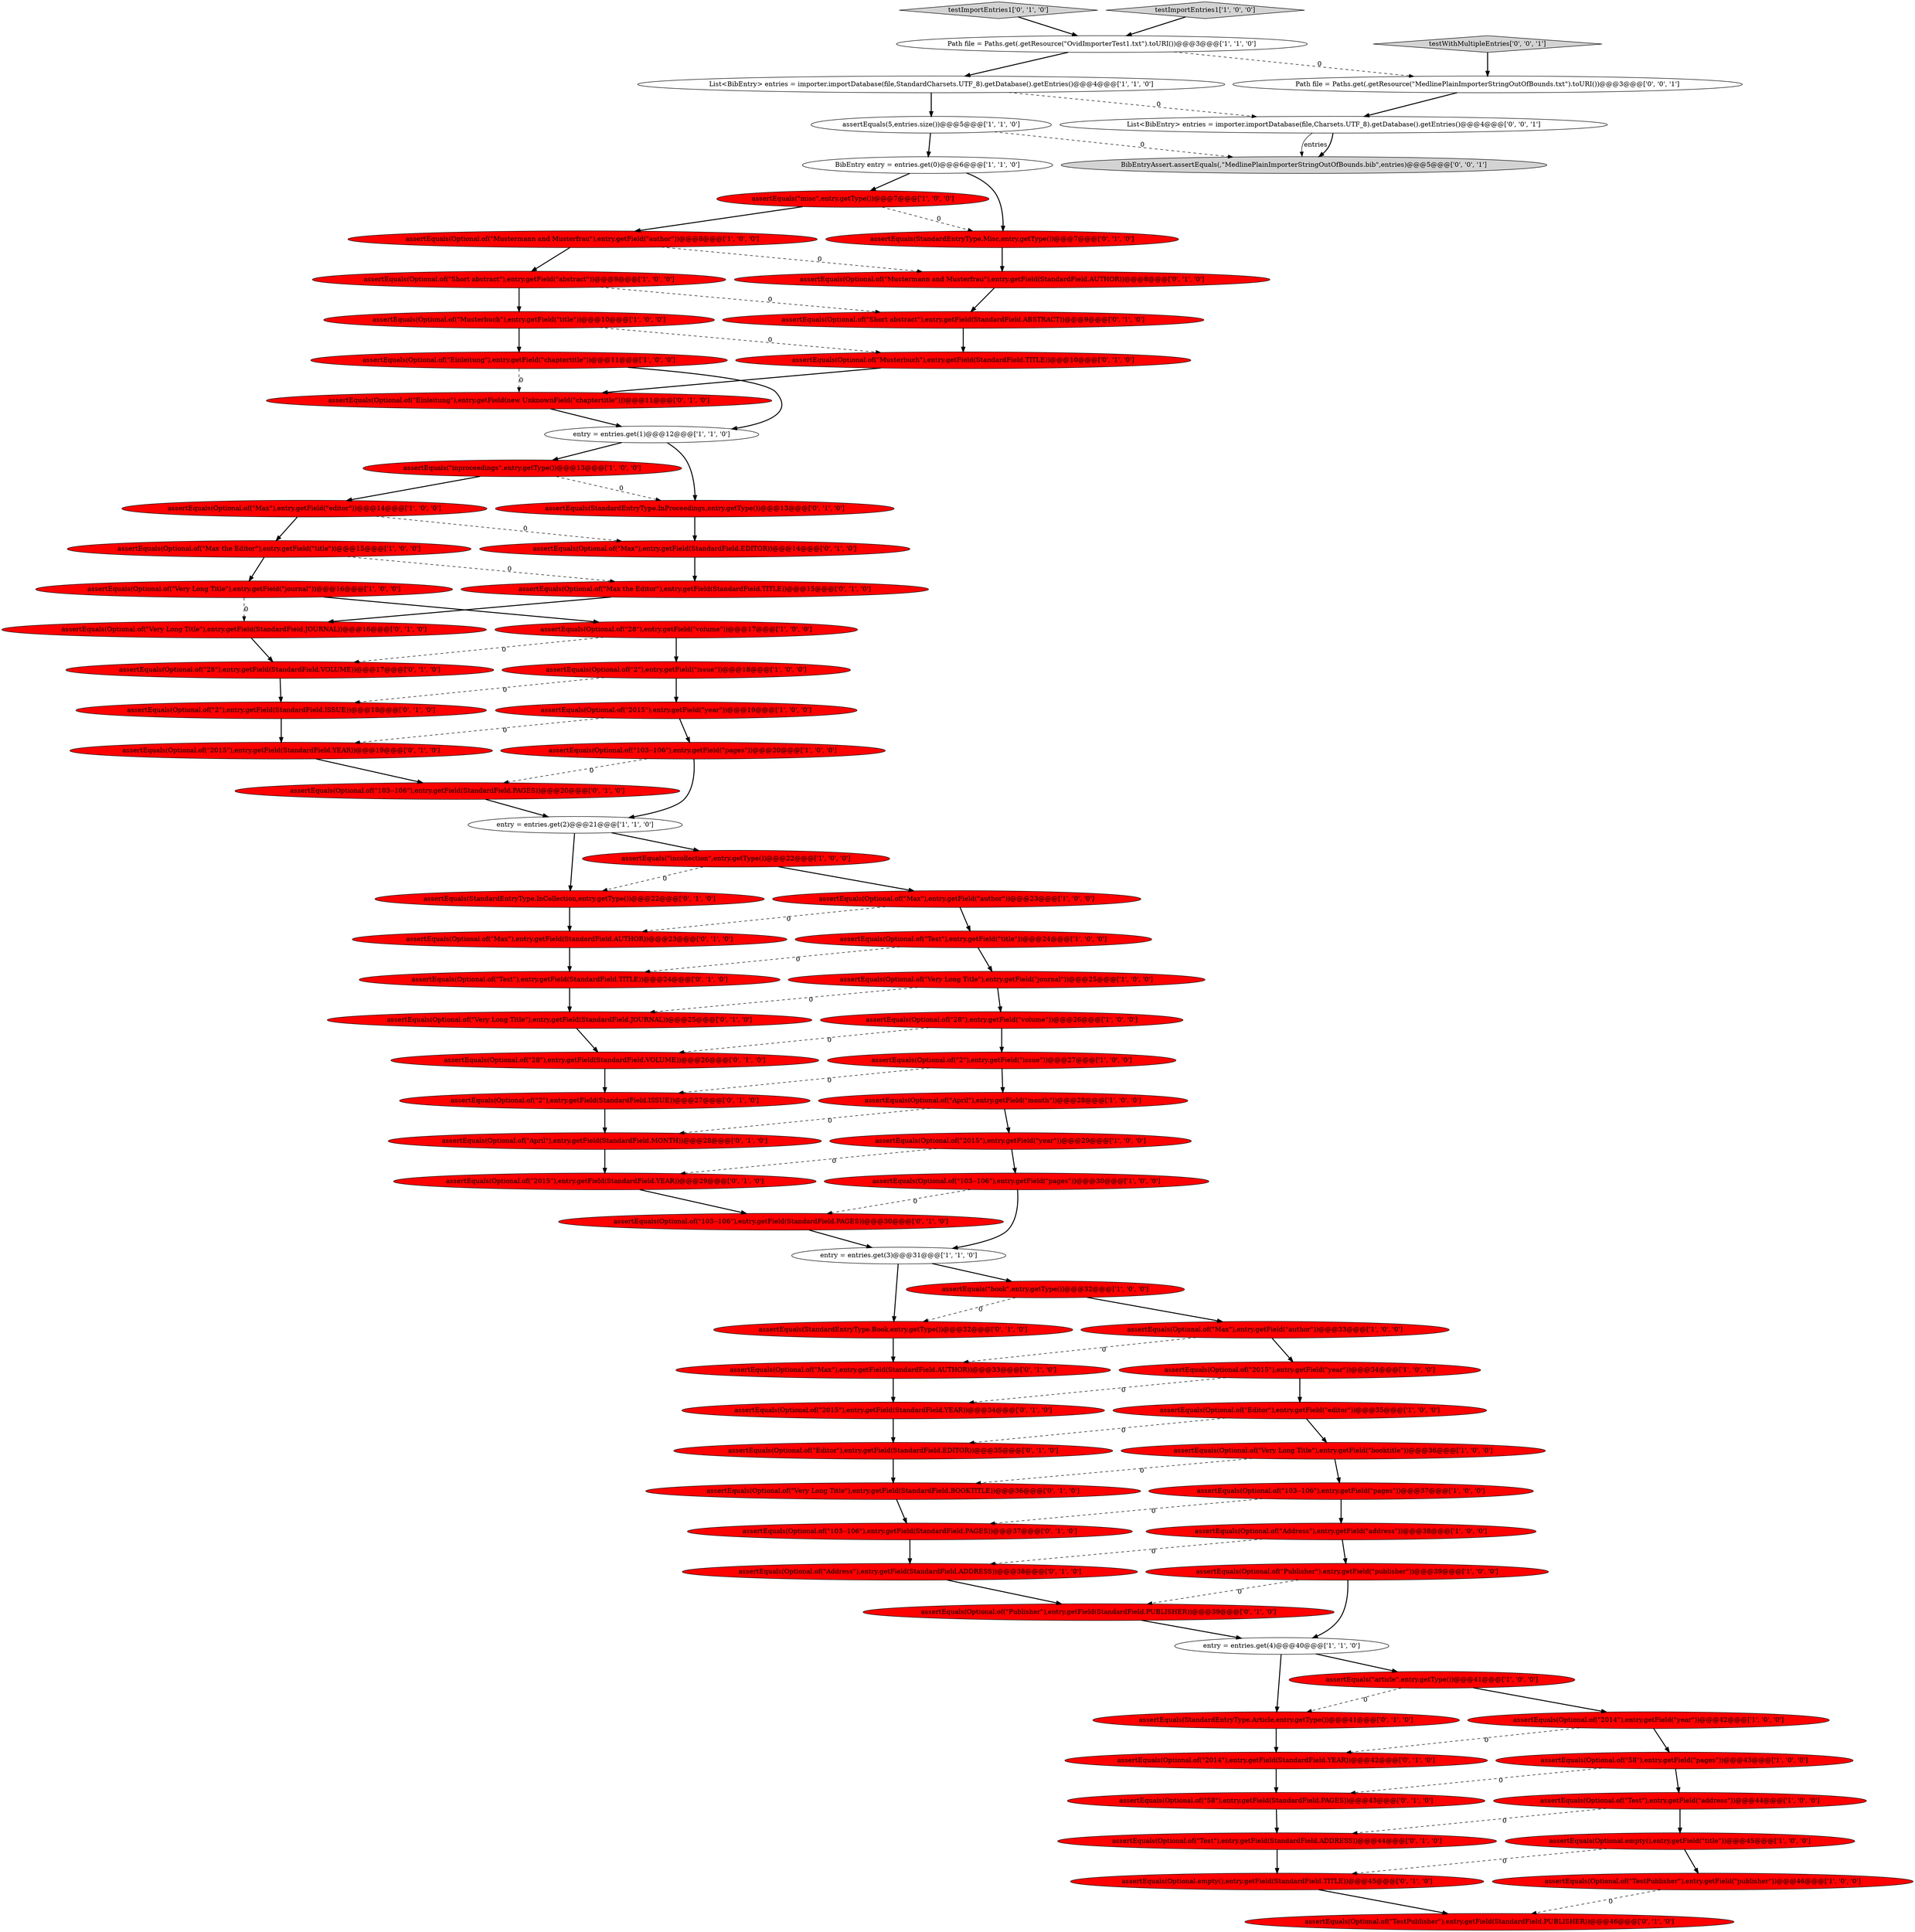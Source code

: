 digraph {
59 [style = filled, label = "testImportEntries1['0', '1', '0']", fillcolor = lightgray, shape = diamond image = "AAA0AAABBB2BBB"];
63 [style = filled, label = "assertEquals(Optional.of(\"2015\"),entry.getField(StandardField.YEAR))@@@29@@@['0', '1', '0']", fillcolor = red, shape = ellipse image = "AAA1AAABBB2BBB"];
7 [style = filled, label = "entry = entries.get(4)@@@40@@@['1', '1', '0']", fillcolor = white, shape = ellipse image = "AAA0AAABBB1BBB"];
4 [style = filled, label = "assertEquals(\"misc\",entry.getType())@@@7@@@['1', '0', '0']", fillcolor = red, shape = ellipse image = "AAA1AAABBB1BBB"];
71 [style = filled, label = "assertEquals(Optional.of(\"103--106\"),entry.getField(StandardField.PAGES))@@@30@@@['0', '1', '0']", fillcolor = red, shape = ellipse image = "AAA1AAABBB2BBB"];
34 [style = filled, label = "assertEquals(Optional.of(\"Max\"),entry.getField(\"author\"))@@@23@@@['1', '0', '0']", fillcolor = red, shape = ellipse image = "AAA1AAABBB1BBB"];
21 [style = filled, label = "assertEquals(\"inproceedings\",entry.getType())@@@13@@@['1', '0', '0']", fillcolor = red, shape = ellipse image = "AAA1AAABBB1BBB"];
20 [style = filled, label = "assertEquals(Optional.of(\"April\"),entry.getField(\"month\"))@@@28@@@['1', '0', '0']", fillcolor = red, shape = ellipse image = "AAA1AAABBB1BBB"];
72 [style = filled, label = "assertEquals(StandardEntryType.InProceedings,entry.getType())@@@13@@@['0', '1', '0']", fillcolor = red, shape = ellipse image = "AAA1AAABBB2BBB"];
60 [style = filled, label = "assertEquals(Optional.of(\"103--106\"),entry.getField(StandardField.PAGES))@@@37@@@['0', '1', '0']", fillcolor = red, shape = ellipse image = "AAA1AAABBB2BBB"];
76 [style = filled, label = "assertEquals(Optional.of(\"TestPublisher\"),entry.getField(StandardField.PUBLISHER))@@@46@@@['0', '1', '0']", fillcolor = red, shape = ellipse image = "AAA1AAABBB2BBB"];
40 [style = filled, label = "assertEquals(Optional.of(\"2\"),entry.getField(\"issue\"))@@@18@@@['1', '0', '0']", fillcolor = red, shape = ellipse image = "AAA1AAABBB1BBB"];
66 [style = filled, label = "assertEquals(Optional.of(\"Publisher\"),entry.getField(StandardField.PUBLISHER))@@@39@@@['0', '1', '0']", fillcolor = red, shape = ellipse image = "AAA1AAABBB2BBB"];
81 [style = filled, label = "assertEquals(Optional.of(\"58\"),entry.getField(StandardField.PAGES))@@@43@@@['0', '1', '0']", fillcolor = red, shape = ellipse image = "AAA1AAABBB2BBB"];
13 [style = filled, label = "List<BibEntry> entries = importer.importDatabase(file,StandardCharsets.UTF_8).getDatabase().getEntries()@@@4@@@['1', '1', '0']", fillcolor = white, shape = ellipse image = "AAA0AAABBB1BBB"];
8 [style = filled, label = "assertEquals(Optional.of(\"103--106\"),entry.getField(\"pages\"))@@@20@@@['1', '0', '0']", fillcolor = red, shape = ellipse image = "AAA1AAABBB1BBB"];
23 [style = filled, label = "testImportEntries1['1', '0', '0']", fillcolor = lightgray, shape = diamond image = "AAA0AAABBB1BBB"];
48 [style = filled, label = "assertEquals(Optional.of(\"Address\"),entry.getField(StandardField.ADDRESS))@@@38@@@['0', '1', '0']", fillcolor = red, shape = ellipse image = "AAA1AAABBB2BBB"];
15 [style = filled, label = "assertEquals(Optional.empty(),entry.getField(\"title\"))@@@45@@@['1', '0', '0']", fillcolor = red, shape = ellipse image = "AAA1AAABBB1BBB"];
55 [style = filled, label = "assertEquals(Optional.of(\"April\"),entry.getField(StandardField.MONTH))@@@28@@@['0', '1', '0']", fillcolor = red, shape = ellipse image = "AAA1AAABBB2BBB"];
35 [style = filled, label = "assertEquals(Optional.of(\"Max\"),entry.getField(\"author\"))@@@33@@@['1', '0', '0']", fillcolor = red, shape = ellipse image = "AAA1AAABBB1BBB"];
14 [style = filled, label = "assertEquals(Optional.of(\"Publisher\"),entry.getField(\"publisher\"))@@@39@@@['1', '0', '0']", fillcolor = red, shape = ellipse image = "AAA1AAABBB1BBB"];
54 [style = filled, label = "assertEquals(Optional.of(\"2014\"),entry.getField(StandardField.YEAR))@@@42@@@['0', '1', '0']", fillcolor = red, shape = ellipse image = "AAA1AAABBB2BBB"];
3 [style = filled, label = "entry = entries.get(1)@@@12@@@['1', '1', '0']", fillcolor = white, shape = ellipse image = "AAA0AAABBB1BBB"];
51 [style = filled, label = "assertEquals(Optional.of(\"Mustermann and Musterfrau\"),entry.getField(StandardField.AUTHOR))@@@8@@@['0', '1', '0']", fillcolor = red, shape = ellipse image = "AAA1AAABBB2BBB"];
65 [style = filled, label = "assertEquals(Optional.of(\"Very Long Title\"),entry.getField(StandardField.BOOKTITLE))@@@36@@@['0', '1', '0']", fillcolor = red, shape = ellipse image = "AAA1AAABBB2BBB"];
74 [style = filled, label = "assertEquals(Optional.of(\"2\"),entry.getField(StandardField.ISSUE))@@@27@@@['0', '1', '0']", fillcolor = red, shape = ellipse image = "AAA1AAABBB2BBB"];
36 [style = filled, label = "entry = entries.get(2)@@@21@@@['1', '1', '0']", fillcolor = white, shape = ellipse image = "AAA0AAABBB1BBB"];
49 [style = filled, label = "assertEquals(Optional.of(\"103--106\"),entry.getField(StandardField.PAGES))@@@20@@@['0', '1', '0']", fillcolor = red, shape = ellipse image = "AAA1AAABBB2BBB"];
22 [style = filled, label = "assertEquals(Optional.of(\"28\"),entry.getField(\"volume\"))@@@17@@@['1', '0', '0']", fillcolor = red, shape = ellipse image = "AAA1AAABBB1BBB"];
39 [style = filled, label = "assertEquals(Optional.of(\"58\"),entry.getField(\"pages\"))@@@43@@@['1', '0', '0']", fillcolor = red, shape = ellipse image = "AAA1AAABBB1BBB"];
44 [style = filled, label = "assertEquals(Optional.of(\"Very Long Title\"),entry.getField(\"booktitle\"))@@@36@@@['1', '0', '0']", fillcolor = red, shape = ellipse image = "AAA1AAABBB1BBB"];
62 [style = filled, label = "assertEquals(Optional.of(\"Max the Editor\"),entry.getField(StandardField.TITLE))@@@15@@@['0', '1', '0']", fillcolor = red, shape = ellipse image = "AAA1AAABBB2BBB"];
9 [style = filled, label = "assertEquals(Optional.of(\"2014\"),entry.getField(\"year\"))@@@42@@@['1', '0', '0']", fillcolor = red, shape = ellipse image = "AAA1AAABBB1BBB"];
29 [style = filled, label = "assertEquals(Optional.of(\"28\"),entry.getField(\"volume\"))@@@26@@@['1', '0', '0']", fillcolor = red, shape = ellipse image = "AAA1AAABBB1BBB"];
27 [style = filled, label = "assertEquals(Optional.of(\"Test\"),entry.getField(\"title\"))@@@24@@@['1', '0', '0']", fillcolor = red, shape = ellipse image = "AAA1AAABBB1BBB"];
68 [style = filled, label = "assertEquals(Optional.of(\"Max\"),entry.getField(StandardField.EDITOR))@@@14@@@['0', '1', '0']", fillcolor = red, shape = ellipse image = "AAA1AAABBB2BBB"];
28 [style = filled, label = "assertEquals(5,entries.size())@@@5@@@['1', '1', '0']", fillcolor = white, shape = ellipse image = "AAA0AAABBB1BBB"];
24 [style = filled, label = "Path file = Paths.get(.getResource(\"OvidImporterTest1.txt\").toURI())@@@3@@@['1', '1', '0']", fillcolor = white, shape = ellipse image = "AAA0AAABBB1BBB"];
5 [style = filled, label = "BibEntry entry = entries.get(0)@@@6@@@['1', '1', '0']", fillcolor = white, shape = ellipse image = "AAA0AAABBB1BBB"];
58 [style = filled, label = "assertEquals(Optional.of(\"Einleitung\"),entry.getField(new UnknownField(\"chaptertitle\")))@@@11@@@['0', '1', '0']", fillcolor = red, shape = ellipse image = "AAA1AAABBB2BBB"];
78 [style = filled, label = "assertEquals(StandardEntryType.Article,entry.getType())@@@41@@@['0', '1', '0']", fillcolor = red, shape = ellipse image = "AAA1AAABBB2BBB"];
79 [style = filled, label = "assertEquals(Optional.empty(),entry.getField(StandardField.TITLE))@@@45@@@['0', '1', '0']", fillcolor = red, shape = ellipse image = "AAA1AAABBB2BBB"];
45 [style = filled, label = "assertEquals(Optional.of(\"Very Long Title\"),entry.getField(StandardField.JOURNAL))@@@16@@@['0', '1', '0']", fillcolor = red, shape = ellipse image = "AAA1AAABBB2BBB"];
50 [style = filled, label = "assertEquals(Optional.of(\"Editor\"),entry.getField(StandardField.EDITOR))@@@35@@@['0', '1', '0']", fillcolor = red, shape = ellipse image = "AAA1AAABBB2BBB"];
17 [style = filled, label = "assertEquals(Optional.of(\"2015\"),entry.getField(\"year\"))@@@19@@@['1', '0', '0']", fillcolor = red, shape = ellipse image = "AAA1AAABBB1BBB"];
37 [style = filled, label = "assertEquals(Optional.of(\"Address\"),entry.getField(\"address\"))@@@38@@@['1', '0', '0']", fillcolor = red, shape = ellipse image = "AAA1AAABBB1BBB"];
25 [style = filled, label = "assertEquals(Optional.of(\"Editor\"),entry.getField(\"editor\"))@@@35@@@['1', '0', '0']", fillcolor = red, shape = ellipse image = "AAA1AAABBB1BBB"];
69 [style = filled, label = "assertEquals(Optional.of(\"Test\"),entry.getField(StandardField.TITLE))@@@24@@@['0', '1', '0']", fillcolor = red, shape = ellipse image = "AAA1AAABBB2BBB"];
52 [style = filled, label = "assertEquals(Optional.of(\"28\"),entry.getField(StandardField.VOLUME))@@@17@@@['0', '1', '0']", fillcolor = red, shape = ellipse image = "AAA1AAABBB2BBB"];
73 [style = filled, label = "assertEquals(Optional.of(\"Test\"),entry.getField(StandardField.ADDRESS))@@@44@@@['0', '1', '0']", fillcolor = red, shape = ellipse image = "AAA1AAABBB2BBB"];
38 [style = filled, label = "assertEquals(Optional.of(\"103--106\"),entry.getField(\"pages\"))@@@30@@@['1', '0', '0']", fillcolor = red, shape = ellipse image = "AAA1AAABBB1BBB"];
77 [style = filled, label = "assertEquals(Optional.of(\"Musterbuch\"),entry.getField(StandardField.TITLE))@@@10@@@['0', '1', '0']", fillcolor = red, shape = ellipse image = "AAA1AAABBB2BBB"];
43 [style = filled, label = "assertEquals(Optional.of(\"2\"),entry.getField(\"issue\"))@@@27@@@['1', '0', '0']", fillcolor = red, shape = ellipse image = "AAA1AAABBB1BBB"];
46 [style = filled, label = "assertEquals(Optional.of(\"2\"),entry.getField(StandardField.ISSUE))@@@18@@@['0', '1', '0']", fillcolor = red, shape = ellipse image = "AAA1AAABBB2BBB"];
42 [style = filled, label = "assertEquals(Optional.of(\"103--106\"),entry.getField(\"pages\"))@@@37@@@['1', '0', '0']", fillcolor = red, shape = ellipse image = "AAA1AAABBB1BBB"];
80 [style = filled, label = "assertEquals(StandardEntryType.InCollection,entry.getType())@@@22@@@['0', '1', '0']", fillcolor = red, shape = ellipse image = "AAA1AAABBB2BBB"];
61 [style = filled, label = "assertEquals(Optional.of(\"2015\"),entry.getField(StandardField.YEAR))@@@19@@@['0', '1', '0']", fillcolor = red, shape = ellipse image = "AAA1AAABBB2BBB"];
41 [style = filled, label = "assertEquals(Optional.of(\"Very Long Title\"),entry.getField(\"journal\"))@@@16@@@['1', '0', '0']", fillcolor = red, shape = ellipse image = "AAA1AAABBB1BBB"];
83 [style = filled, label = "List<BibEntry> entries = importer.importDatabase(file,Charsets.UTF_8).getDatabase().getEntries()@@@4@@@['0', '0', '1']", fillcolor = white, shape = ellipse image = "AAA0AAABBB3BBB"];
85 [style = filled, label = "Path file = Paths.get(.getResource(\"MedlinePlainImporterStringOutOfBounds.txt\").toURI())@@@3@@@['0', '0', '1']", fillcolor = white, shape = ellipse image = "AAA0AAABBB3BBB"];
10 [style = filled, label = "assertEquals(Optional.of(\"Musterbuch\"),entry.getField(\"title\"))@@@10@@@['1', '0', '0']", fillcolor = red, shape = ellipse image = "AAA1AAABBB1BBB"];
11 [style = filled, label = "assertEquals(Optional.of(\"Mustermann and Musterfrau\"),entry.getField(\"author\"))@@@8@@@['1', '0', '0']", fillcolor = red, shape = ellipse image = "AAA1AAABBB1BBB"];
18 [style = filled, label = "assertEquals(Optional.of(\"Max the Editor\"),entry.getField(\"title\"))@@@15@@@['1', '0', '0']", fillcolor = red, shape = ellipse image = "AAA1AAABBB1BBB"];
56 [style = filled, label = "assertEquals(StandardEntryType.Book,entry.getType())@@@32@@@['0', '1', '0']", fillcolor = red, shape = ellipse image = "AAA1AAABBB2BBB"];
1 [style = filled, label = "assertEquals(Optional.of(\"2015\"),entry.getField(\"year\"))@@@29@@@['1', '0', '0']", fillcolor = red, shape = ellipse image = "AAA1AAABBB1BBB"];
53 [style = filled, label = "assertEquals(Optional.of(\"Max\"),entry.getField(StandardField.AUTHOR))@@@23@@@['0', '1', '0']", fillcolor = red, shape = ellipse image = "AAA1AAABBB2BBB"];
0 [style = filled, label = "assertEquals(Optional.of(\"Einleitung\"),entry.getField(\"chaptertitle\"))@@@11@@@['1', '0', '0']", fillcolor = red, shape = ellipse image = "AAA1AAABBB1BBB"];
75 [style = filled, label = "assertEquals(Optional.of(\"Short abstract\"),entry.getField(StandardField.ABSTRACT))@@@9@@@['0', '1', '0']", fillcolor = red, shape = ellipse image = "AAA1AAABBB2BBB"];
57 [style = filled, label = "assertEquals(Optional.of(\"28\"),entry.getField(StandardField.VOLUME))@@@26@@@['0', '1', '0']", fillcolor = red, shape = ellipse image = "AAA1AAABBB2BBB"];
16 [style = filled, label = "assertEquals(Optional.of(\"Short abstract\"),entry.getField(\"abstract\"))@@@9@@@['1', '0', '0']", fillcolor = red, shape = ellipse image = "AAA1AAABBB1BBB"];
84 [style = filled, label = "testWithMultipleEntries['0', '0', '1']", fillcolor = lightgray, shape = diamond image = "AAA0AAABBB3BBB"];
33 [style = filled, label = "assertEquals(\"article\",entry.getType())@@@41@@@['1', '0', '0']", fillcolor = red, shape = ellipse image = "AAA1AAABBB1BBB"];
70 [style = filled, label = "assertEquals(Optional.of(\"Very Long Title\"),entry.getField(StandardField.JOURNAL))@@@25@@@['0', '1', '0']", fillcolor = red, shape = ellipse image = "AAA1AAABBB2BBB"];
47 [style = filled, label = "assertEquals(Optional.of(\"Max\"),entry.getField(StandardField.AUTHOR))@@@33@@@['0', '1', '0']", fillcolor = red, shape = ellipse image = "AAA1AAABBB2BBB"];
32 [style = filled, label = "entry = entries.get(3)@@@31@@@['1', '1', '0']", fillcolor = white, shape = ellipse image = "AAA0AAABBB1BBB"];
26 [style = filled, label = "assertEquals(\"incollection\",entry.getType())@@@22@@@['1', '0', '0']", fillcolor = red, shape = ellipse image = "AAA1AAABBB1BBB"];
6 [style = filled, label = "assertEquals(Optional.of(\"Very Long Title\"),entry.getField(\"journal\"))@@@25@@@['1', '0', '0']", fillcolor = red, shape = ellipse image = "AAA1AAABBB1BBB"];
82 [style = filled, label = "BibEntryAssert.assertEquals(,\"MedlinePlainImporterStringOutOfBounds.bib\",entries)@@@5@@@['0', '0', '1']", fillcolor = lightgray, shape = ellipse image = "AAA0AAABBB3BBB"];
64 [style = filled, label = "assertEquals(Optional.of(\"2015\"),entry.getField(StandardField.YEAR))@@@34@@@['0', '1', '0']", fillcolor = red, shape = ellipse image = "AAA1AAABBB2BBB"];
30 [style = filled, label = "assertEquals(Optional.of(\"TestPublisher\"),entry.getField(\"publisher\"))@@@46@@@['1', '0', '0']", fillcolor = red, shape = ellipse image = "AAA1AAABBB1BBB"];
2 [style = filled, label = "assertEquals(\"book\",entry.getType())@@@32@@@['1', '0', '0']", fillcolor = red, shape = ellipse image = "AAA1AAABBB1BBB"];
67 [style = filled, label = "assertEquals(StandardEntryType.Misc,entry.getType())@@@7@@@['0', '1', '0']", fillcolor = red, shape = ellipse image = "AAA1AAABBB2BBB"];
12 [style = filled, label = "assertEquals(Optional.of(\"2015\"),entry.getField(\"year\"))@@@34@@@['1', '0', '0']", fillcolor = red, shape = ellipse image = "AAA1AAABBB1BBB"];
31 [style = filled, label = "assertEquals(Optional.of(\"Test\"),entry.getField(\"address\"))@@@44@@@['1', '0', '0']", fillcolor = red, shape = ellipse image = "AAA1AAABBB1BBB"];
19 [style = filled, label = "assertEquals(Optional.of(\"Max\"),entry.getField(\"editor\"))@@@14@@@['1', '0', '0']", fillcolor = red, shape = ellipse image = "AAA1AAABBB1BBB"];
2->35 [style = bold, label=""];
65->60 [style = bold, label=""];
53->69 [style = bold, label=""];
81->73 [style = bold, label=""];
31->73 [style = dashed, label="0"];
46->61 [style = bold, label=""];
26->34 [style = bold, label=""];
6->70 [style = dashed, label="0"];
58->3 [style = bold, label=""];
79->76 [style = bold, label=""];
22->52 [style = dashed, label="0"];
1->63 [style = dashed, label="0"];
25->44 [style = bold, label=""];
6->29 [style = bold, label=""];
56->47 [style = bold, label=""];
14->7 [style = bold, label=""];
50->65 [style = bold, label=""];
55->63 [style = bold, label=""];
8->36 [style = bold, label=""];
26->80 [style = dashed, label="0"];
39->31 [style = bold, label=""];
57->74 [style = bold, label=""];
29->43 [style = bold, label=""];
21->72 [style = dashed, label="0"];
70->57 [style = bold, label=""];
75->77 [style = bold, label=""];
15->79 [style = dashed, label="0"];
41->22 [style = bold, label=""];
35->12 [style = bold, label=""];
49->36 [style = bold, label=""];
1->38 [style = bold, label=""];
61->49 [style = bold, label=""];
0->3 [style = bold, label=""];
11->16 [style = bold, label=""];
32->56 [style = bold, label=""];
47->64 [style = bold, label=""];
19->18 [style = bold, label=""];
28->5 [style = bold, label=""];
9->39 [style = bold, label=""];
24->85 [style = dashed, label="0"];
66->7 [style = bold, label=""];
21->19 [style = bold, label=""];
3->72 [style = bold, label=""];
62->45 [style = bold, label=""];
38->71 [style = dashed, label="0"];
2->56 [style = dashed, label="0"];
54->81 [style = bold, label=""];
73->79 [style = bold, label=""];
51->75 [style = bold, label=""];
60->48 [style = bold, label=""];
38->32 [style = bold, label=""];
20->55 [style = dashed, label="0"];
7->33 [style = bold, label=""];
7->78 [style = bold, label=""];
0->58 [style = dashed, label="0"];
10->0 [style = bold, label=""];
71->32 [style = bold, label=""];
40->17 [style = bold, label=""];
83->82 [style = solid, label="entries"];
33->78 [style = dashed, label="0"];
67->51 [style = bold, label=""];
18->41 [style = bold, label=""];
45->52 [style = bold, label=""];
24->13 [style = bold, label=""];
11->51 [style = dashed, label="0"];
17->8 [style = bold, label=""];
44->42 [style = bold, label=""];
42->37 [style = bold, label=""];
52->46 [style = bold, label=""];
14->66 [style = dashed, label="0"];
39->81 [style = dashed, label="0"];
43->20 [style = bold, label=""];
4->67 [style = dashed, label="0"];
41->45 [style = dashed, label="0"];
63->71 [style = bold, label=""];
20->1 [style = bold, label=""];
80->53 [style = bold, label=""];
12->64 [style = dashed, label="0"];
10->77 [style = dashed, label="0"];
5->67 [style = bold, label=""];
13->83 [style = dashed, label="0"];
30->76 [style = dashed, label="0"];
84->85 [style = bold, label=""];
42->60 [style = dashed, label="0"];
5->4 [style = bold, label=""];
3->21 [style = bold, label=""];
43->74 [style = dashed, label="0"];
85->83 [style = bold, label=""];
28->82 [style = dashed, label="0"];
18->62 [style = dashed, label="0"];
25->50 [style = dashed, label="0"];
48->66 [style = bold, label=""];
22->40 [style = bold, label=""];
29->57 [style = dashed, label="0"];
19->68 [style = dashed, label="0"];
44->65 [style = dashed, label="0"];
16->75 [style = dashed, label="0"];
16->10 [style = bold, label=""];
74->55 [style = bold, label=""];
37->48 [style = dashed, label="0"];
68->62 [style = bold, label=""];
35->47 [style = dashed, label="0"];
15->30 [style = bold, label=""];
36->26 [style = bold, label=""];
33->9 [style = bold, label=""];
78->54 [style = bold, label=""];
32->2 [style = bold, label=""];
31->15 [style = bold, label=""];
27->6 [style = bold, label=""];
34->53 [style = dashed, label="0"];
36->80 [style = bold, label=""];
83->82 [style = bold, label=""];
40->46 [style = dashed, label="0"];
37->14 [style = bold, label=""];
23->24 [style = bold, label=""];
77->58 [style = bold, label=""];
12->25 [style = bold, label=""];
27->69 [style = dashed, label="0"];
17->61 [style = dashed, label="0"];
59->24 [style = bold, label=""];
64->50 [style = bold, label=""];
69->70 [style = bold, label=""];
4->11 [style = bold, label=""];
72->68 [style = bold, label=""];
9->54 [style = dashed, label="0"];
8->49 [style = dashed, label="0"];
13->28 [style = bold, label=""];
34->27 [style = bold, label=""];
}
